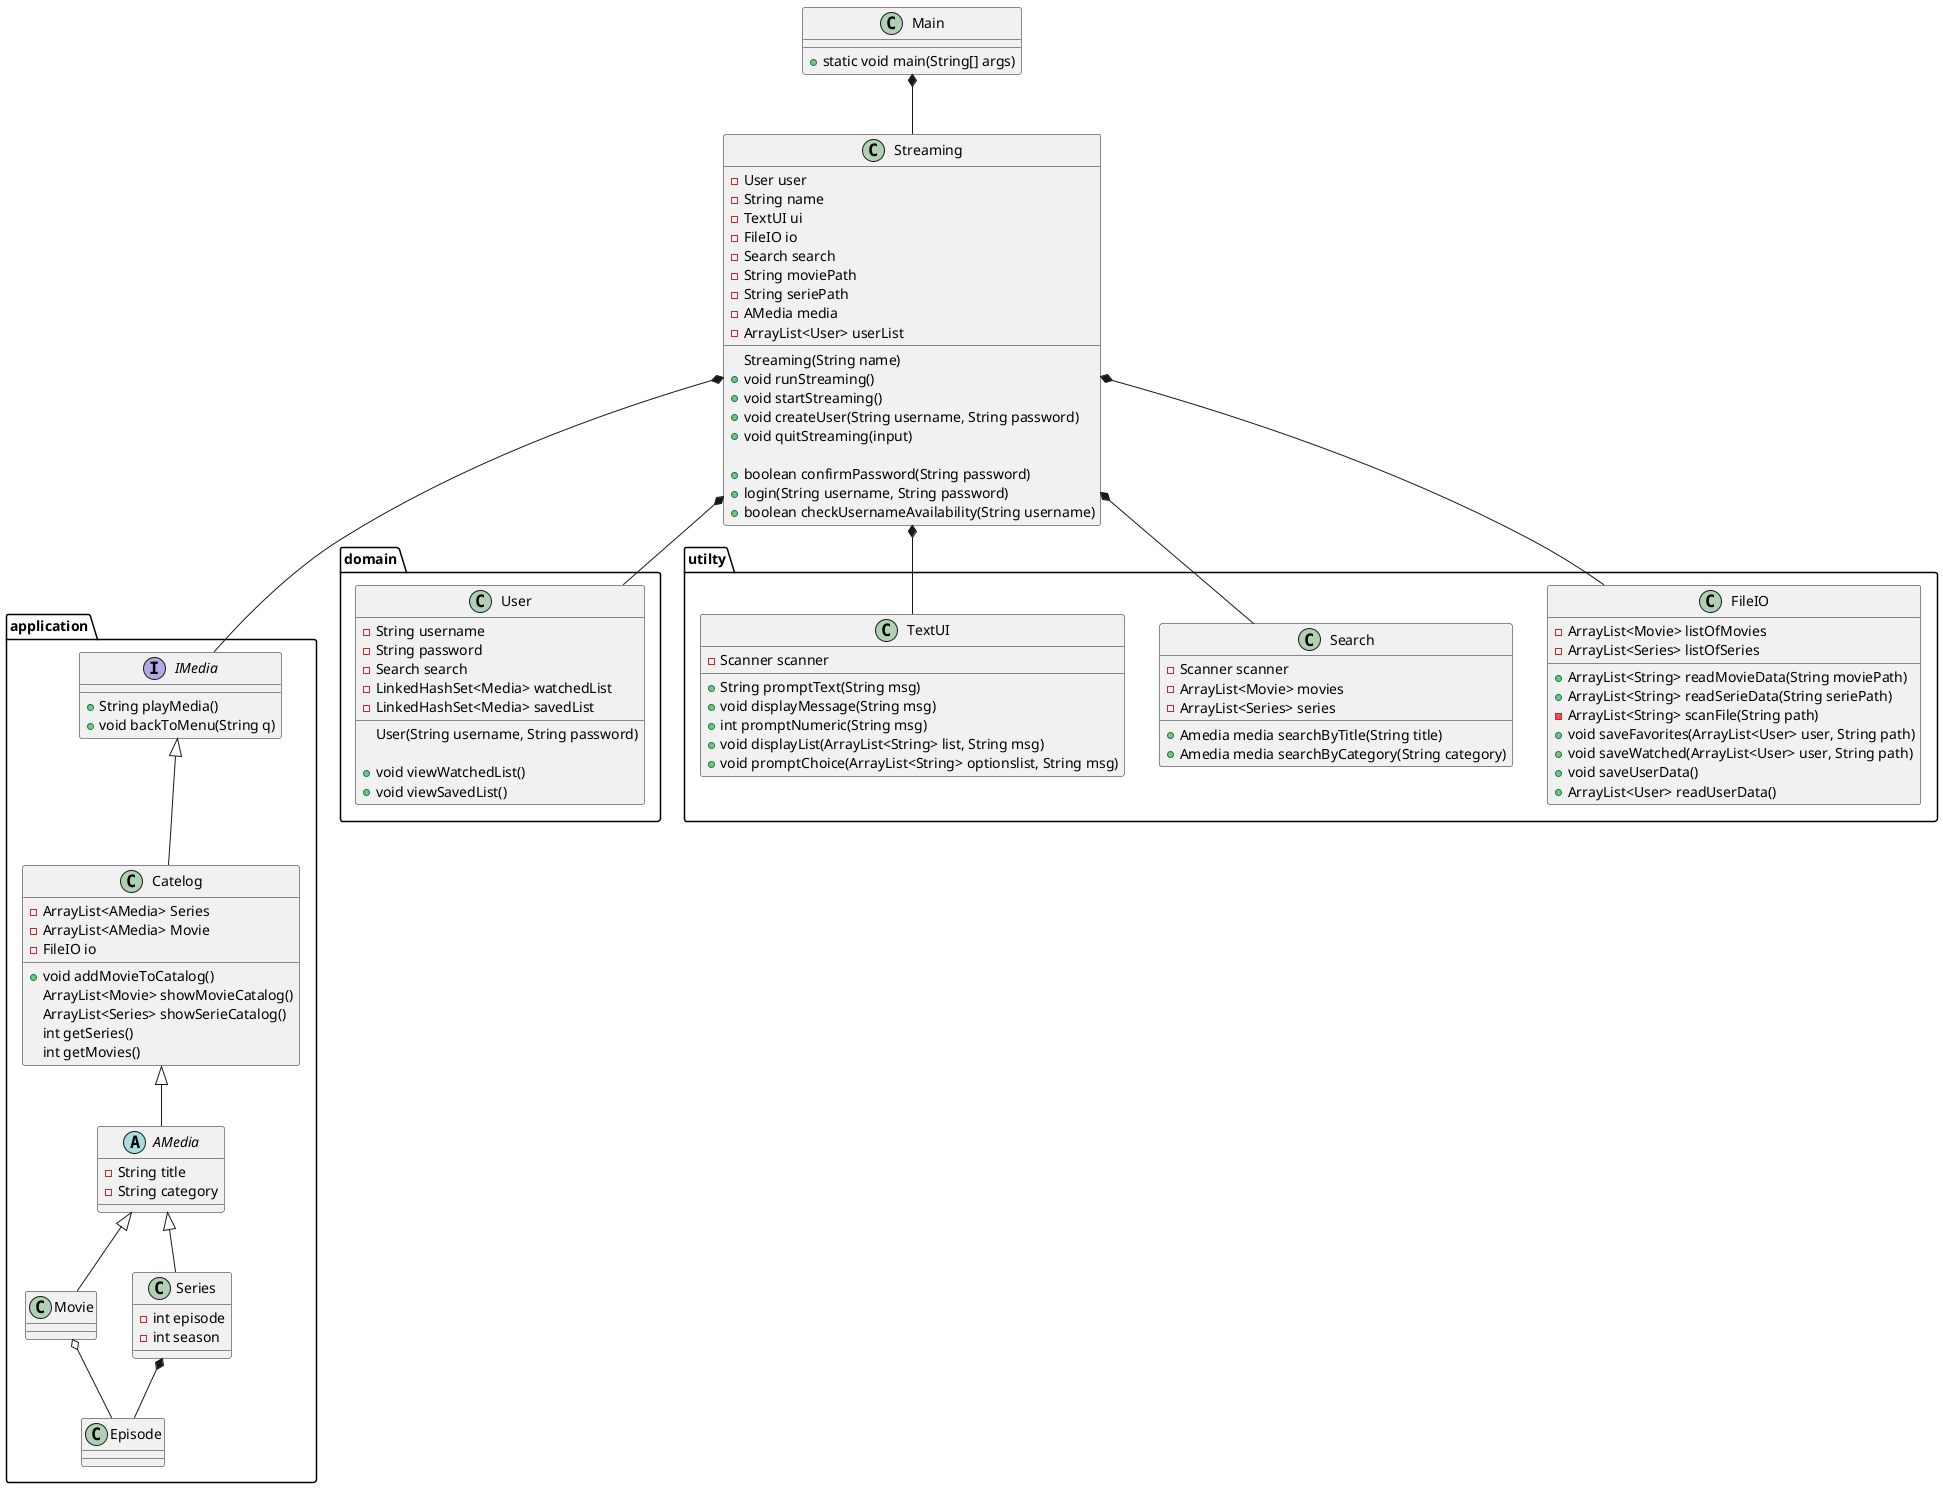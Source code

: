 @startuml

class Main {
+ static void main(String[] args)
}
package application{
interface IMedia {
+ String playMedia()
+ void backToMenu(String q)
'+ pauseMedia()
}

abstract AMedia {
- String title
- String category

}

class Movie {

}

class Catelog{
- ArrayList<AMedia> Series
- ArrayList<AMedia> Movie
- FileIO io

+ void addMovieToCatalog()
ArrayList<Movie> showMovieCatalog()
ArrayList<Series> showSerieCatalog()
int getSeries()
int getMovies()
}


class Series {
- int episode
- int season
}
class Episode{

}
}

package domain{
class User {
- String username
- String password
- Search search
- LinkedHashSet<Media> watchedList
- LinkedHashSet<Media> savedList

User(String username, String password)

+ void viewWatchedList()
+ void viewSavedList()
}
}

class Streaming {
- User user
- String name
- TextUI ui
- FileIO io
- Search search
- String moviePath
- String seriePath
- AMedia media
- ArrayList<User> userList
Streaming(String name)
+ void runStreaming()
+ void startStreaming()
+ void createUser(String username, String password)
+ void quitStreaming(input)

+ boolean confirmPassword(String password)
+ login(String username, String password)
+ boolean checkUsernameAvailability(String username)
}


package utilty{
class FileIO {
- ArrayList<Movie> listOfMovies
- ArrayList<Series> listOfSeries
+ ArrayList<String> readMovieData(String moviePath)
+ ArrayList<String> readSerieData(String seriePath)
- ArrayList<String> scanFile(String path)
+ void saveFavorites(ArrayList<User> user, String path)
+ void saveWatched(ArrayList<User> user, String path)
+ void saveUserData()
+ ArrayList<User> readUserData()
}

class Search {
- Scanner scanner
- ArrayList<Movie> movies
- ArrayList<Series> series
+ Amedia media searchByTitle(String title)
+ Amedia media searchByCategory(String category)

}
class TextUI {
- Scanner scanner
+ String promptText(String msg)
+ void displayMessage(String msg)
+ int promptNumeric(String msg)
+ void displayList(ArrayList<String> list, String msg)
+ void promptChoice(ArrayList<String> optionslist, String msg)
}
}


Main *-- Streaming
Streaming *-- IMedia
Streaming *-- User
Streaming *-- Search
Streaming *-- TextUI
IMedia <|-- Catelog
Catelog <|-- AMedia
Streaming *-- FileIO
AMedia <|-- Movie
AMedia  <|-- Series
Series *-- Episode
Movie o-- Episode

'https://devhints.io/plantuml
'Car <|-- SmallCar      # extension
'Car *-- Engine         # composition
'Cars o-- Car           # aggregation
'Car <|.. SmallCar      # dotted line (use .. instead of --)
'Car <|--* Car

'-left->
'-right->

@enduml